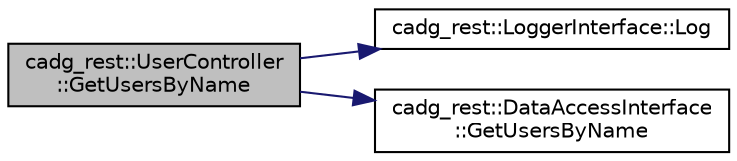 digraph "cadg_rest::UserController::GetUsersByName"
{
 // LATEX_PDF_SIZE
  edge [fontname="Helvetica",fontsize="10",labelfontname="Helvetica",labelfontsize="10"];
  node [fontname="Helvetica",fontsize="10",shape=record];
  rankdir="LR";
  Node11 [label="cadg_rest::UserController\l::GetUsersByName",height=0.2,width=0.4,color="black", fillcolor="grey75", style="filled", fontcolor="black",tooltip=" "];
  Node11 -> Node12 [color="midnightblue",fontsize="10",style="solid",fontname="Helvetica"];
  Node12 [label="cadg_rest::LoggerInterface::Log",height=0.2,width=0.4,color="black", fillcolor="white", style="filled",URL="$classcadg__rest_1_1_logger_interface.html#a56f53c1fb9687825ade3acced5e3a10a",tooltip="Generic log method."];
  Node11 -> Node13 [color="midnightblue",fontsize="10",style="solid",fontname="Helvetica"];
  Node13 [label="cadg_rest::DataAccessInterface\l::GetUsersByName",height=0.2,width=0.4,color="black", fillcolor="white", style="filled",URL="$classcadg__rest_1_1_data_access_interface.html#ae6cf7e7fad98f27ffc797a9bf5a6b7df",tooltip="Returns all users that contain the provided name."];
}
